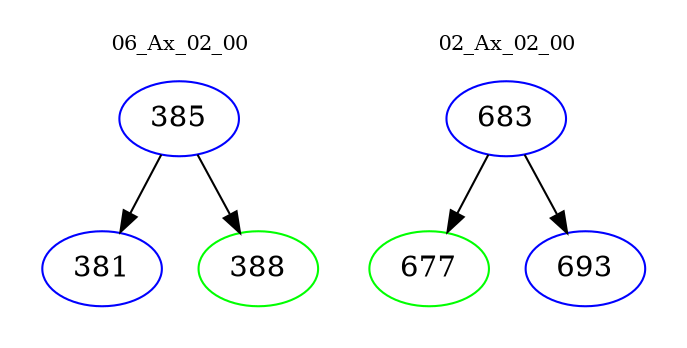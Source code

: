digraph{
subgraph cluster_0 {
color = white
label = "06_Ax_02_00";
fontsize=10;
T0_385 [label="385", color="blue"]
T0_385 -> T0_381 [color="black"]
T0_381 [label="381", color="blue"]
T0_385 -> T0_388 [color="black"]
T0_388 [label="388", color="green"]
}
subgraph cluster_1 {
color = white
label = "02_Ax_02_00";
fontsize=10;
T1_683 [label="683", color="blue"]
T1_683 -> T1_677 [color="black"]
T1_677 [label="677", color="green"]
T1_683 -> T1_693 [color="black"]
T1_693 [label="693", color="blue"]
}
}
